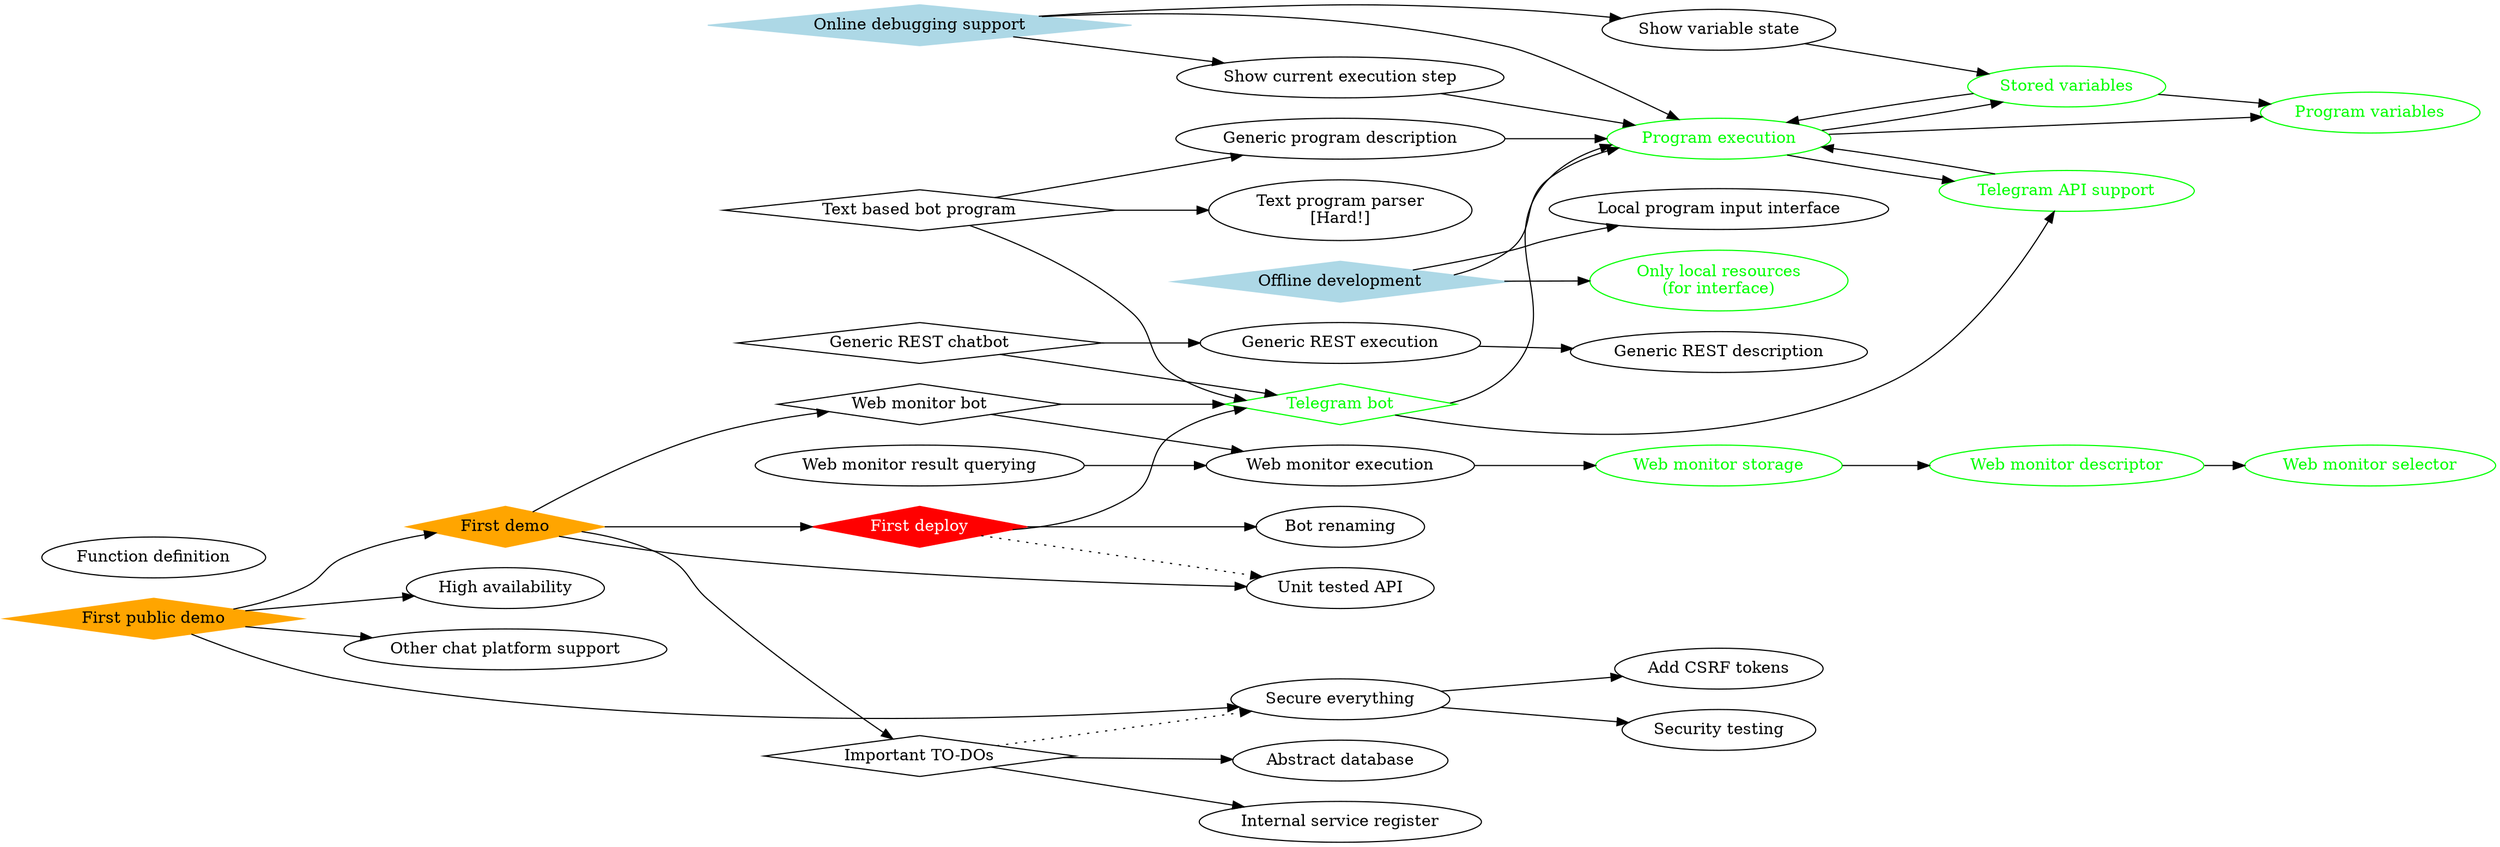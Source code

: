 digraph {
    rankdir=LR;

    // Milestones
    telegram_bot[label="Telegram bot", shape=diamond, color=green, fontcolor=green];
    // First big (publicly deployed) milestone
    first_deploy[label="First deploy", shape=diamond, style=filled, color=red, fontcolor=white];

    web_monitor_bot[label="Web monitor bot", shape=diamond];
    first_demo[label="First demo", shape=diamond, style=filled, color=orange];
    first_public_demo[label="First public demo", shape=diamond, style=filled, color=orange];

    generic_rest_chatbot[label="Generic REST chatbot", shape=diamond];
    text_based_program_bot[label="Text based bot program", shape=diamond];

    offline_development[label="Offline development", shape=diamond, style=filled, color=lightblue];
    debugging_support[label="Online debugging support", shape=diamond, style=filled, color=lightblue];

    important_todos[label="Important TO-DOs", shape=diamond];

    // Tasks
    program_execution[label="Program execution", color=green, fontcolor=green];
    telegram_api_support[label="Telegram API support", color=green, fontcolor=green];

    bot_renaming[label="Bot renaming"];
    unit_tested_api[label="Unit tested API"];

    program_variables[label="Program variables", color=green, fontcolor=green];
    stored_variables[label="Stored variables", color=green, fontcolor=green];
    function_definition[label="Function definition"];

    web_monitor_selector[label="Web monitor selector", color=green, fontcolor=green];
    web_monitor_description[label="Web monitor descriptor", color=green, fontcolor=green];
    web_monitor_storage[label="Web monitor storage", color=green, fontcolor=green];
    web_monitor_execution[label="Web monitor execution"];
    web_monitor_result_querying[label="Web monitor result querying"];

    generic_rest_execution[label="Generic REST execution"];
    generic_rest_description[label="Generic REST description"];

    text_program_parser[label="Text program parser\n[Hard!]"];
    generic_program_description[label="Generic program description"];

    high_availability[label="High availability"];

    other_chat_platform_support[label="Other chat platform support"];
    only_local_resources[label="Only local resources\n(for interface)", color=green, fontcolor=green];
    local_program_input_interface[label="Local program input interface"];

    show_variable_state[label="Show variable state"];
    show_current_execution_step[label="Show current execution step"];

    add_csrf_tokens[label="Add CSRF tokens"];
    security_testing[label="Security testing"];
    secure_everything[label="Secure everything"];

    internal_service_register[label="Internal service register"];
    abstract_database[label="Abstract database"];

    // Dependencies
    program_execution -> program_variables;
    stored_variables -> program_variables;

    program_execution -> stored_variables;
    stored_variables -> program_execution;

    // First (internal) milestone
    telegram_api_support -> program_execution;
    program_execution -> telegram_api_support;

    telegram_bot -> program_execution;
    telegram_bot -> telegram_api_support;

    // No reason to deploy before something is doable 
    first_deploy -> telegram_bot;
    first_deploy -> bot_renaming;

    // We should have the tests before the deploy, but we can delay it
    first_deploy -> unit_tested_api[style=dotted];

    web_monitor_description -> web_monitor_selector;
    web_monitor_storage -> web_monitor_description;
    web_monitor_execution -> web_monitor_storage;
    web_monitor_result_querying -> web_monitor_execution;

    web_monitor_bot -> telegram_bot;
    web_monitor_bot -> web_monitor_execution;

    important_todos -> secure_everything[style="dotted"];
    important_todos -> internal_service_register;
    important_todos -> abstract_database;

    first_demo -> web_monitor_bot;
    first_demo -> important_todos;
    // First demo has to work for sure, so unit-testing is *required* at this point
    first_demo -> unit_tested_api;
    // It also requires a working deployment
    first_demo -> first_deploy;

    first_public_demo -> secure_everything;
    first_public_demo -> first_demo;
    first_public_demo -> high_availability;
    first_public_demo -> other_chat_platform_support;

    generic_rest_execution -> generic_rest_description;

    generic_rest_chatbot -> telegram_bot;
    generic_rest_chatbot -> generic_rest_execution;

    generic_program_description -> program_execution;
    text_based_program_bot -> telegram_bot;
    text_based_program_bot -> generic_program_description;
    text_based_program_bot -> text_program_parser;

    debugging_support -> program_execution;

    offline_development -> program_execution;
    offline_development -> only_local_resources;
    offline_development -> local_program_input_interface;

    show_current_execution_step -> program_execution;
    show_variable_state -> stored_variables;
    debugging_support -> show_variable_state;
    debugging_support -> show_current_execution_step;

    // Security
    secure_everything -> security_testing;
    secure_everything -> add_csrf_tokens;
}